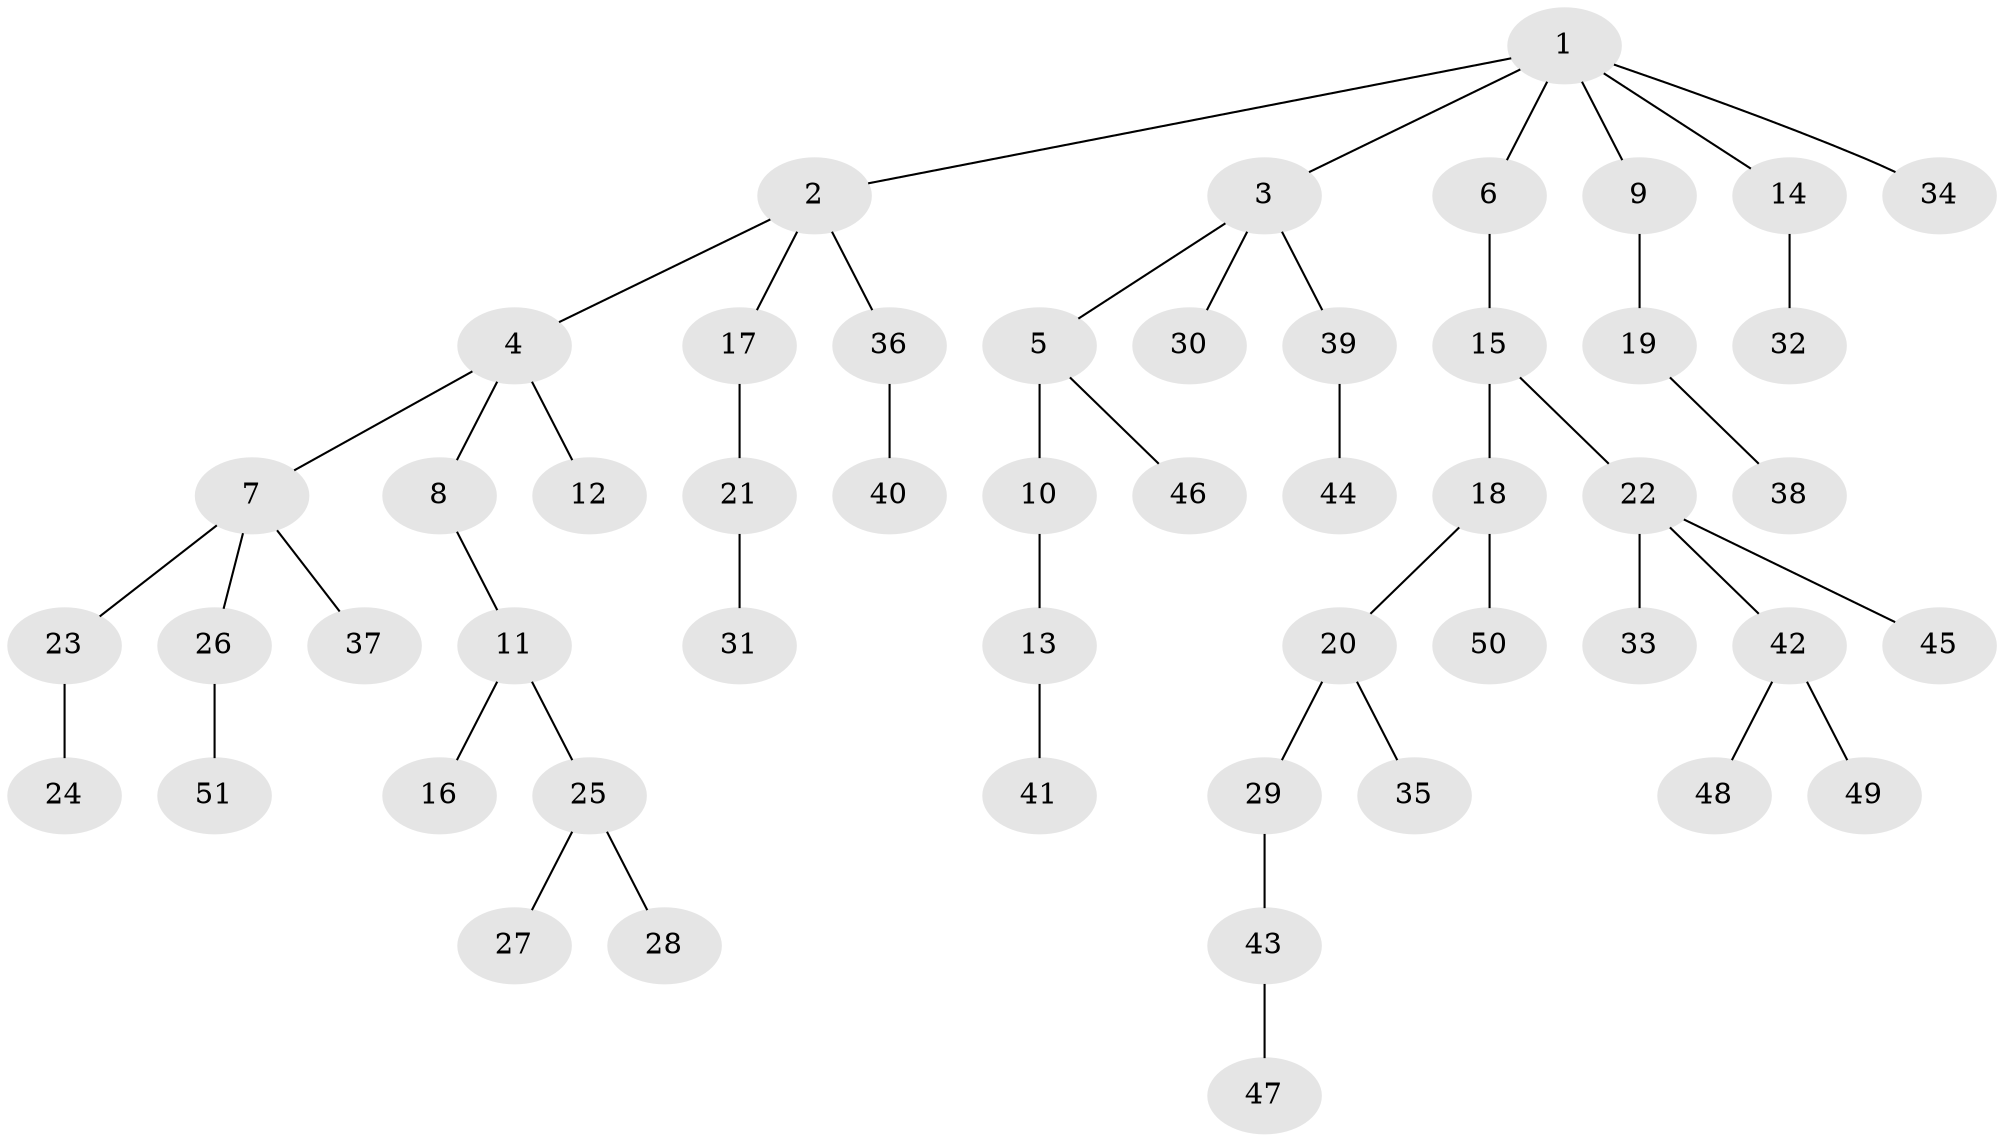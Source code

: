 // Generated by graph-tools (version 1.1) at 2025/50/03/09/25 03:50:22]
// undirected, 51 vertices, 50 edges
graph export_dot {
graph [start="1"]
  node [color=gray90,style=filled];
  1;
  2;
  3;
  4;
  5;
  6;
  7;
  8;
  9;
  10;
  11;
  12;
  13;
  14;
  15;
  16;
  17;
  18;
  19;
  20;
  21;
  22;
  23;
  24;
  25;
  26;
  27;
  28;
  29;
  30;
  31;
  32;
  33;
  34;
  35;
  36;
  37;
  38;
  39;
  40;
  41;
  42;
  43;
  44;
  45;
  46;
  47;
  48;
  49;
  50;
  51;
  1 -- 2;
  1 -- 3;
  1 -- 6;
  1 -- 9;
  1 -- 14;
  1 -- 34;
  2 -- 4;
  2 -- 17;
  2 -- 36;
  3 -- 5;
  3 -- 30;
  3 -- 39;
  4 -- 7;
  4 -- 8;
  4 -- 12;
  5 -- 10;
  5 -- 46;
  6 -- 15;
  7 -- 23;
  7 -- 26;
  7 -- 37;
  8 -- 11;
  9 -- 19;
  10 -- 13;
  11 -- 16;
  11 -- 25;
  13 -- 41;
  14 -- 32;
  15 -- 18;
  15 -- 22;
  17 -- 21;
  18 -- 20;
  18 -- 50;
  19 -- 38;
  20 -- 29;
  20 -- 35;
  21 -- 31;
  22 -- 33;
  22 -- 42;
  22 -- 45;
  23 -- 24;
  25 -- 27;
  25 -- 28;
  26 -- 51;
  29 -- 43;
  36 -- 40;
  39 -- 44;
  42 -- 48;
  42 -- 49;
  43 -- 47;
}
